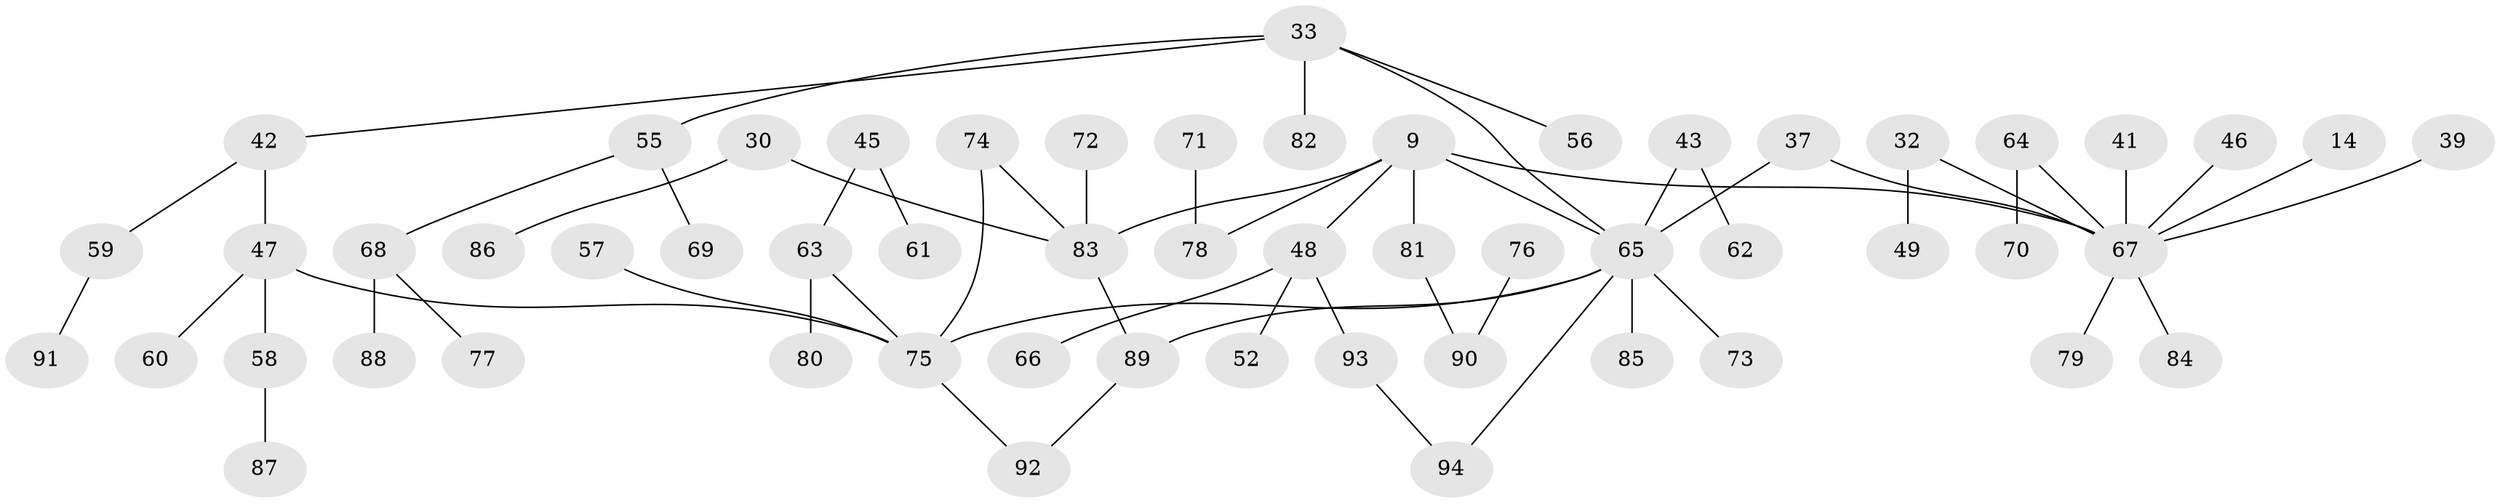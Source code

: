 // original degree distribution, {7: 0.02127659574468085, 3: 0.18085106382978725, 6: 0.010638297872340425, 5: 0.0425531914893617, 4: 0.05319148936170213, 2: 0.3404255319148936, 1: 0.35106382978723405}
// Generated by graph-tools (version 1.1) at 2025/45/03/04/25 21:45:37]
// undirected, 56 vertices, 61 edges
graph export_dot {
graph [start="1"]
  node [color=gray90,style=filled];
  9 [super="+1+2"];
  14;
  30;
  32;
  33;
  37;
  39;
  41;
  42;
  43;
  45;
  46;
  47;
  48 [super="+25+34"];
  49;
  52;
  55 [super="+44"];
  56;
  57;
  58;
  59;
  60;
  61;
  62;
  63 [super="+16"];
  64;
  65 [super="+18+11+21"];
  66;
  67 [super="+3+7+5"];
  68;
  69;
  70;
  71;
  72;
  73;
  74;
  75 [super="+15+51"];
  76;
  77;
  78 [super="+29"];
  79;
  80;
  81 [super="+13+35+50+53"];
  82;
  83 [super="+26+17+10+28"];
  84;
  85 [super="+22+54"];
  86;
  87;
  88;
  89 [super="+27"];
  90 [super="+38"];
  91;
  92;
  93;
  94;
  9 -- 67;
  9 -- 81;
  9 -- 65 [weight=3];
  9 -- 48;
  9 -- 83;
  9 -- 78;
  14 -- 67;
  30 -- 86;
  30 -- 83;
  32 -- 49;
  32 -- 67;
  33 -- 42;
  33 -- 56;
  33 -- 82;
  33 -- 65;
  33 -- 55;
  37 -- 67;
  37 -- 65;
  39 -- 67;
  41 -- 67;
  42 -- 47;
  42 -- 59;
  43 -- 62;
  43 -- 65;
  45 -- 61;
  45 -- 63;
  46 -- 67;
  47 -- 58;
  47 -- 60;
  47 -- 75;
  48 -- 52;
  48 -- 66;
  48 -- 93;
  55 -- 69;
  55 -- 68;
  57 -- 75;
  58 -- 87;
  59 -- 91;
  63 -- 75 [weight=2];
  63 -- 80;
  64 -- 70;
  64 -- 67;
  65 -- 73;
  65 -- 85 [weight=2];
  65 -- 94;
  65 -- 75 [weight=2];
  65 -- 89;
  67 -- 79;
  67 -- 84;
  68 -- 77;
  68 -- 88;
  71 -- 78;
  72 -- 83;
  74 -- 83;
  74 -- 75;
  75 -- 92;
  76 -- 90;
  81 -- 90;
  83 -- 89;
  89 -- 92;
  93 -- 94;
}
